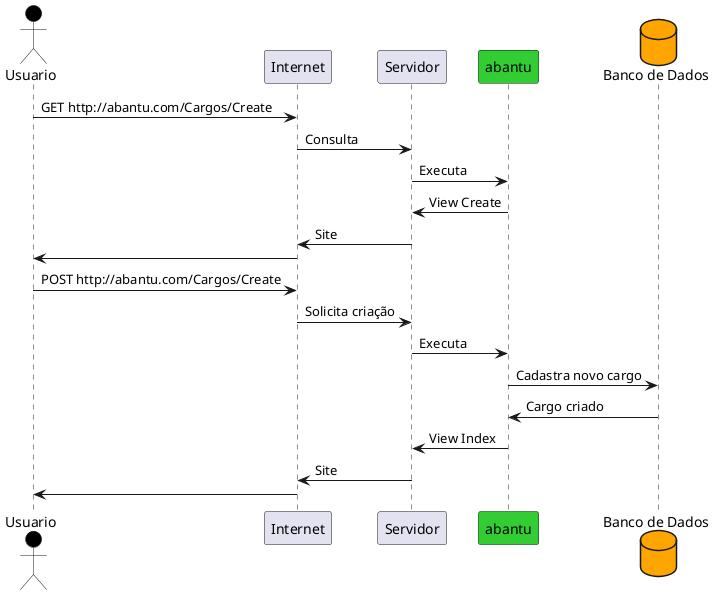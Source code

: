 @startuml
actor Usuario as usr #Black
usr -> Internet: GET http://abantu.com/Cargos/Create
Internet -> Servidor: Consulta

participant "abantu" as prj #LimeGreen
Servidor -> prj: Executa
prj -> Servidor: View Create
Servidor -> Internet: Site
Internet -> usr
usr -> Internet: POST http://abantu.com/Cargos/Create
Internet -> Servidor: Solicita criação
Servidor -> prj: Executa

database "Banco de Dados" as db #Orange
prj -> db: Cadastra novo cargo
db -> prj: Cargo criado
prj -> Servidor: View Index
Servidor -> Internet: Site
Internet -> usr

@enduml